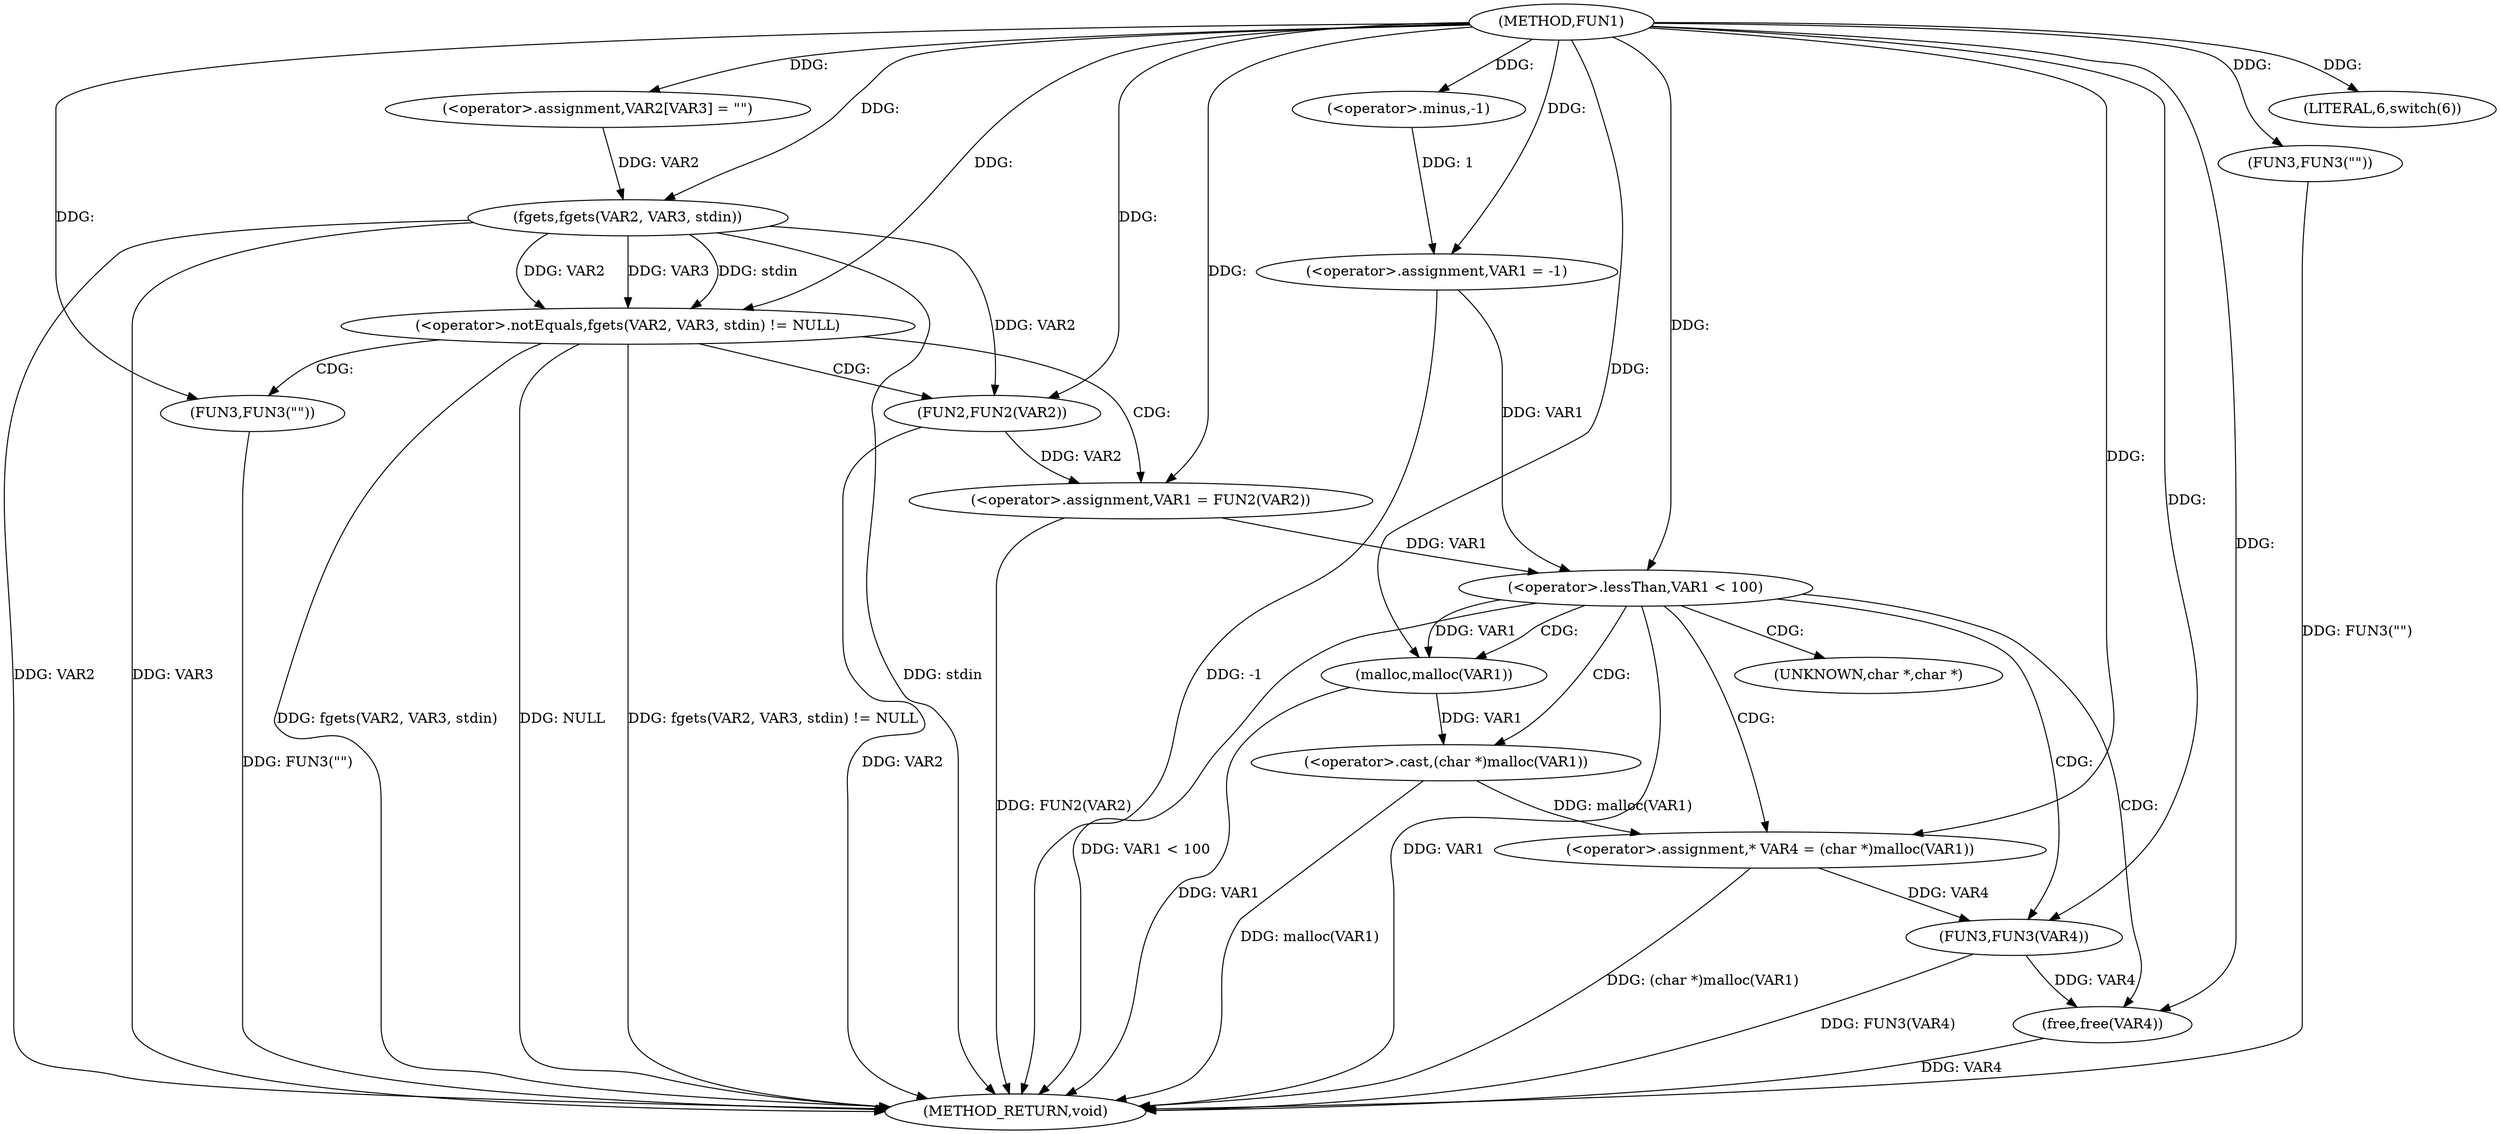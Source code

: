 digraph FUN1 {  
"1000100" [label = "(METHOD,FUN1)" ]
"1000153" [label = "(METHOD_RETURN,void)" ]
"1000103" [label = "(<operator>.assignment,VAR1 = -1)" ]
"1000105" [label = "(<operator>.minus,-1)" ]
"1000108" [label = "(LITERAL,6,switch(6))" ]
"1000113" [label = "(<operator>.assignment,VAR2[VAR3] = \"\")" ]
"1000117" [label = "(<operator>.notEquals,fgets(VAR2, VAR3, stdin) != NULL)" ]
"1000118" [label = "(fgets,fgets(VAR2, VAR3, stdin))" ]
"1000124" [label = "(<operator>.assignment,VAR1 = FUN2(VAR2))" ]
"1000126" [label = "(FUN2,FUN2(VAR2))" ]
"1000130" [label = "(FUN3,FUN3(\"\"))" ]
"1000134" [label = "(FUN3,FUN3(\"\"))" ]
"1000138" [label = "(<operator>.lessThan,VAR1 < 100)" ]
"1000143" [label = "(<operator>.assignment,* VAR4 = (char *)malloc(VAR1))" ]
"1000145" [label = "(<operator>.cast,(char *)malloc(VAR1))" ]
"1000147" [label = "(malloc,malloc(VAR1))" ]
"1000149" [label = "(FUN3,FUN3(VAR4))" ]
"1000151" [label = "(free,free(VAR4))" ]
"1000146" [label = "(UNKNOWN,char *,char *)" ]
  "1000117" -> "1000153"  [ label = "DDG: fgets(VAR2, VAR3, stdin) != NULL"] 
  "1000103" -> "1000153"  [ label = "DDG: -1"] 
  "1000138" -> "1000153"  [ label = "DDG: VAR1"] 
  "1000151" -> "1000153"  [ label = "DDG: VAR4"] 
  "1000118" -> "1000153"  [ label = "DDG: stdin"] 
  "1000126" -> "1000153"  [ label = "DDG: VAR2"] 
  "1000117" -> "1000153"  [ label = "DDG: fgets(VAR2, VAR3, stdin)"] 
  "1000138" -> "1000153"  [ label = "DDG: VAR1 < 100"] 
  "1000118" -> "1000153"  [ label = "DDG: VAR2"] 
  "1000145" -> "1000153"  [ label = "DDG: malloc(VAR1)"] 
  "1000130" -> "1000153"  [ label = "DDG: FUN3(\"\")"] 
  "1000124" -> "1000153"  [ label = "DDG: FUN2(VAR2)"] 
  "1000134" -> "1000153"  [ label = "DDG: FUN3(\"\")"] 
  "1000149" -> "1000153"  [ label = "DDG: FUN3(VAR4)"] 
  "1000147" -> "1000153"  [ label = "DDG: VAR1"] 
  "1000118" -> "1000153"  [ label = "DDG: VAR3"] 
  "1000117" -> "1000153"  [ label = "DDG: NULL"] 
  "1000143" -> "1000153"  [ label = "DDG: (char *)malloc(VAR1)"] 
  "1000105" -> "1000103"  [ label = "DDG: 1"] 
  "1000100" -> "1000103"  [ label = "DDG: "] 
  "1000100" -> "1000105"  [ label = "DDG: "] 
  "1000100" -> "1000108"  [ label = "DDG: "] 
  "1000100" -> "1000113"  [ label = "DDG: "] 
  "1000118" -> "1000117"  [ label = "DDG: VAR2"] 
  "1000118" -> "1000117"  [ label = "DDG: VAR3"] 
  "1000118" -> "1000117"  [ label = "DDG: stdin"] 
  "1000113" -> "1000118"  [ label = "DDG: VAR2"] 
  "1000100" -> "1000118"  [ label = "DDG: "] 
  "1000100" -> "1000117"  [ label = "DDG: "] 
  "1000126" -> "1000124"  [ label = "DDG: VAR2"] 
  "1000100" -> "1000124"  [ label = "DDG: "] 
  "1000118" -> "1000126"  [ label = "DDG: VAR2"] 
  "1000100" -> "1000126"  [ label = "DDG: "] 
  "1000100" -> "1000130"  [ label = "DDG: "] 
  "1000100" -> "1000134"  [ label = "DDG: "] 
  "1000124" -> "1000138"  [ label = "DDG: VAR1"] 
  "1000103" -> "1000138"  [ label = "DDG: VAR1"] 
  "1000100" -> "1000138"  [ label = "DDG: "] 
  "1000145" -> "1000143"  [ label = "DDG: malloc(VAR1)"] 
  "1000100" -> "1000143"  [ label = "DDG: "] 
  "1000147" -> "1000145"  [ label = "DDG: VAR1"] 
  "1000138" -> "1000147"  [ label = "DDG: VAR1"] 
  "1000100" -> "1000147"  [ label = "DDG: "] 
  "1000143" -> "1000149"  [ label = "DDG: VAR4"] 
  "1000100" -> "1000149"  [ label = "DDG: "] 
  "1000149" -> "1000151"  [ label = "DDG: VAR4"] 
  "1000100" -> "1000151"  [ label = "DDG: "] 
  "1000117" -> "1000126"  [ label = "CDG: "] 
  "1000117" -> "1000124"  [ label = "CDG: "] 
  "1000117" -> "1000130"  [ label = "CDG: "] 
  "1000138" -> "1000143"  [ label = "CDG: "] 
  "1000138" -> "1000147"  [ label = "CDG: "] 
  "1000138" -> "1000151"  [ label = "CDG: "] 
  "1000138" -> "1000145"  [ label = "CDG: "] 
  "1000138" -> "1000146"  [ label = "CDG: "] 
  "1000138" -> "1000149"  [ label = "CDG: "] 
}
